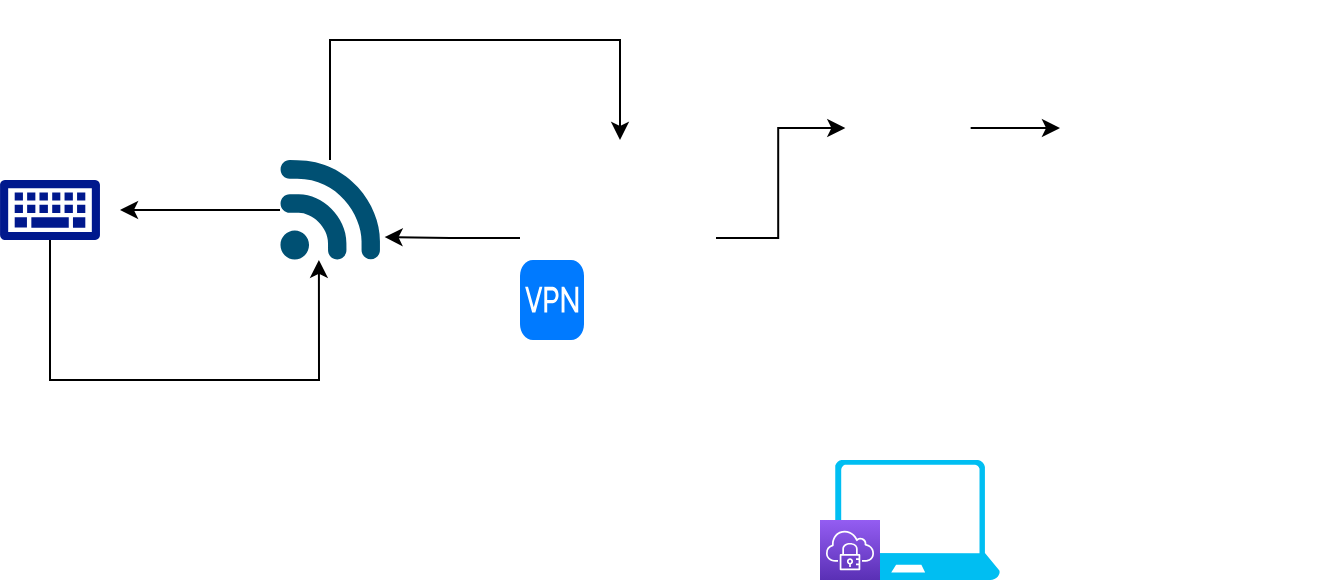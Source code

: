 <mxfile version="13.1.3" type="github">
  <diagram id="wAX-wMHq2Bv0zb3NqRvH" name="Page-1">
    <mxGraphModel dx="873" dy="456" grid="1" gridSize="10" guides="1" tooltips="1" connect="1" arrows="1" fold="1" page="1" pageScale="1" pageWidth="827" pageHeight="1169" math="0" shadow="0">
      <root>
        <mxCell id="0" />
        <mxCell id="1" parent="0" />
        <mxCell id="S0M7ZQBZUYb1YyoEZiFY-18" style="edgeStyle=orthogonalEdgeStyle;rounded=0;orthogonalLoop=1;jettySize=auto;html=1;" parent="1" source="S0M7ZQBZUYb1YyoEZiFY-1" target="S0M7ZQBZUYb1YyoEZiFY-17" edge="1">
          <mxGeometry relative="1" as="geometry" />
        </mxCell>
        <mxCell id="d4zSdRbsA9QHT7K2mf8D-3" style="edgeStyle=orthogonalEdgeStyle;rounded=0;orthogonalLoop=1;jettySize=auto;html=1;entryX=1.046;entryY=0.77;entryDx=0;entryDy=0;entryPerimeter=0;" edge="1" parent="1" source="S0M7ZQBZUYb1YyoEZiFY-1" target="d4zSdRbsA9QHT7K2mf8D-1">
          <mxGeometry relative="1" as="geometry" />
        </mxCell>
        <mxCell id="S0M7ZQBZUYb1YyoEZiFY-1" value="" style="shape=image;html=1;verticalAlign=top;verticalLabelPosition=bottom;labelBackgroundColor=#ffffff;imageAspect=0;aspect=fixed;image=https://cdn4.iconfinder.com/data/icons/logos-and-brands/512/272_Raspberry_Pi_logo-128.png;fontFamily=SF Pro;" parent="1" vertex="1">
          <mxGeometry x="390" y="350" width="98" height="98" as="geometry" />
        </mxCell>
        <mxCell id="S0M7ZQBZUYb1YyoEZiFY-10" value="" style="shape=image;html=1;verticalAlign=top;verticalLabelPosition=bottom;labelBackgroundColor=#ffffff;imageAspect=0;aspect=fixed;image=https://cdn2.iconfinder.com/data/icons/pack1-baco-flurry-icons-style/128/XAMPP.png" parent="1" vertex="1">
          <mxGeometry x="460" y="410" width="40" height="40" as="geometry" />
        </mxCell>
        <mxCell id="S0M7ZQBZUYb1YyoEZiFY-20" style="edgeStyle=orthogonalEdgeStyle;rounded=0;orthogonalLoop=1;jettySize=auto;html=1;" parent="1" source="S0M7ZQBZUYb1YyoEZiFY-17" target="S0M7ZQBZUYb1YyoEZiFY-19" edge="1">
          <mxGeometry relative="1" as="geometry" />
        </mxCell>
        <mxCell id="S0M7ZQBZUYb1YyoEZiFY-17" value="" style="shape=image;html=1;verticalAlign=top;verticalLabelPosition=bottom;labelBackgroundColor=#ffffff;imageAspect=0;aspect=fixed;image=https://cdn3.iconfinder.com/data/icons/google-material-design-icons/48/ic_settings_input_hdmi_48px-128.png;rotation=50;" parent="1" vertex="1">
          <mxGeometry x="560" y="320" width="48" height="48" as="geometry" />
        </mxCell>
        <mxCell id="S0M7ZQBZUYb1YyoEZiFY-19" value="" style="shape=image;html=1;verticalAlign=top;verticalLabelPosition=bottom;labelBackgroundColor=#ffffff;imageAspect=0;aspect=fixed;image=https://cdn2.iconfinder.com/data/icons/ios-7-icons/50/tv-128.png" parent="1" vertex="1">
          <mxGeometry x="660" y="280" width="128" height="128" as="geometry" />
        </mxCell>
        <mxCell id="S0M7ZQBZUYb1YyoEZiFY-21" value="" style="shape=image;html=1;verticalAlign=top;verticalLabelPosition=bottom;labelBackgroundColor=#ffffff;imageAspect=0;aspect=fixed;image=https://cdn4.iconfinder.com/data/icons/flat-brand-logo-2/512/lg-128.png" parent="1" vertex="1">
          <mxGeometry x="695" y="310" width="58" height="58" as="geometry" />
        </mxCell>
        <mxCell id="d4zSdRbsA9QHT7K2mf8D-2" style="edgeStyle=orthogonalEdgeStyle;rounded=0;orthogonalLoop=1;jettySize=auto;html=1;" edge="1" parent="1" source="d4zSdRbsA9QHT7K2mf8D-1">
          <mxGeometry relative="1" as="geometry">
            <mxPoint x="190" y="385" as="targetPoint" />
          </mxGeometry>
        </mxCell>
        <mxCell id="d4zSdRbsA9QHT7K2mf8D-7" style="edgeStyle=orthogonalEdgeStyle;rounded=0;orthogonalLoop=1;jettySize=auto;html=1;" edge="1" parent="1" source="d4zSdRbsA9QHT7K2mf8D-1">
          <mxGeometry relative="1" as="geometry">
            <mxPoint x="440" y="350" as="targetPoint" />
            <Array as="points">
              <mxPoint x="295" y="300" />
              <mxPoint x="440" y="300" />
            </Array>
          </mxGeometry>
        </mxCell>
        <mxCell id="d4zSdRbsA9QHT7K2mf8D-1" value="" style="points=[[0.005,0.09,0],[0.08,0,0],[0.76,0.25,0],[1,0.92,0],[0.91,0.995,0],[0.57,0.995,0],[0.045,0.955,0],[0.005,0.43,0]];verticalLabelPosition=bottom;html=1;verticalAlign=top;aspect=fixed;align=center;pointerEvents=1;shape=mxgraph.cisco19.3g_4g_indicator;fillColor=#005073;strokeColor=none;" vertex="1" parent="1">
          <mxGeometry x="270" y="360" width="50" height="50" as="geometry" />
        </mxCell>
        <mxCell id="d4zSdRbsA9QHT7K2mf8D-5" style="edgeStyle=orthogonalEdgeStyle;rounded=0;orthogonalLoop=1;jettySize=auto;html=1;entryX=0.389;entryY=0.999;entryDx=0;entryDy=0;entryPerimeter=0;" edge="1" parent="1" source="d4zSdRbsA9QHT7K2mf8D-4" target="d4zSdRbsA9QHT7K2mf8D-1">
          <mxGeometry relative="1" as="geometry">
            <mxPoint x="290" y="470" as="targetPoint" />
            <Array as="points">
              <mxPoint x="155" y="470" />
              <mxPoint x="290" y="470" />
            </Array>
          </mxGeometry>
        </mxCell>
        <mxCell id="d4zSdRbsA9QHT7K2mf8D-4" value="" style="aspect=fixed;pointerEvents=1;shadow=0;dashed=0;html=1;strokeColor=none;labelPosition=center;verticalLabelPosition=bottom;verticalAlign=top;align=center;fillColor=#00188D;shape=mxgraph.mscae.enterprise.keyboard" vertex="1" parent="1">
          <mxGeometry x="130" y="370" width="50" height="30" as="geometry" />
        </mxCell>
        <mxCell id="d4zSdRbsA9QHT7K2mf8D-8" value="" style="html=1;strokeWidth=1;shadow=0;dashed=0;shape=mxgraph.ios7.misc.vpn;fillColor=#007AFF;strokeColor=none;buttonText=;strokeColor2=#222222;fontColor=#222222;fontSize=8;verticalLabelPosition=bottom;verticalAlign=top;align=center;" vertex="1" parent="1">
          <mxGeometry x="390" y="410" width="32" height="40" as="geometry" />
        </mxCell>
        <mxCell id="d4zSdRbsA9QHT7K2mf8D-10" value="" style="verticalLabelPosition=bottom;html=1;verticalAlign=top;align=center;strokeColor=none;fillColor=#00BEF2;shape=mxgraph.azure.laptop;pointerEvents=1;" vertex="1" parent="1">
          <mxGeometry x="540" y="510" width="90" height="60" as="geometry" />
        </mxCell>
        <mxCell id="d4zSdRbsA9QHT7K2mf8D-9" value="" style="outlineConnect=0;fontColor=#232F3E;gradientColor=#945DF2;gradientDirection=north;fillColor=#5A30B5;strokeColor=#ffffff;dashed=0;verticalLabelPosition=bottom;verticalAlign=top;align=center;html=1;fontSize=12;fontStyle=0;aspect=fixed;shape=mxgraph.aws4.resourceIcon;resIcon=mxgraph.aws4.client_vpn;" vertex="1" parent="1">
          <mxGeometry x="540" y="540" width="30" height="30" as="geometry" />
        </mxCell>
      </root>
    </mxGraphModel>
  </diagram>
</mxfile>
